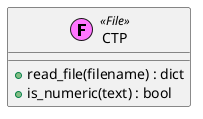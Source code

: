 @startuml
!$file = "(F,#ff75ff) File"
class CTP  <<$file>>{
    + read_file(filename) : dict
    + is_numeric(text) : bool
}
@enduml